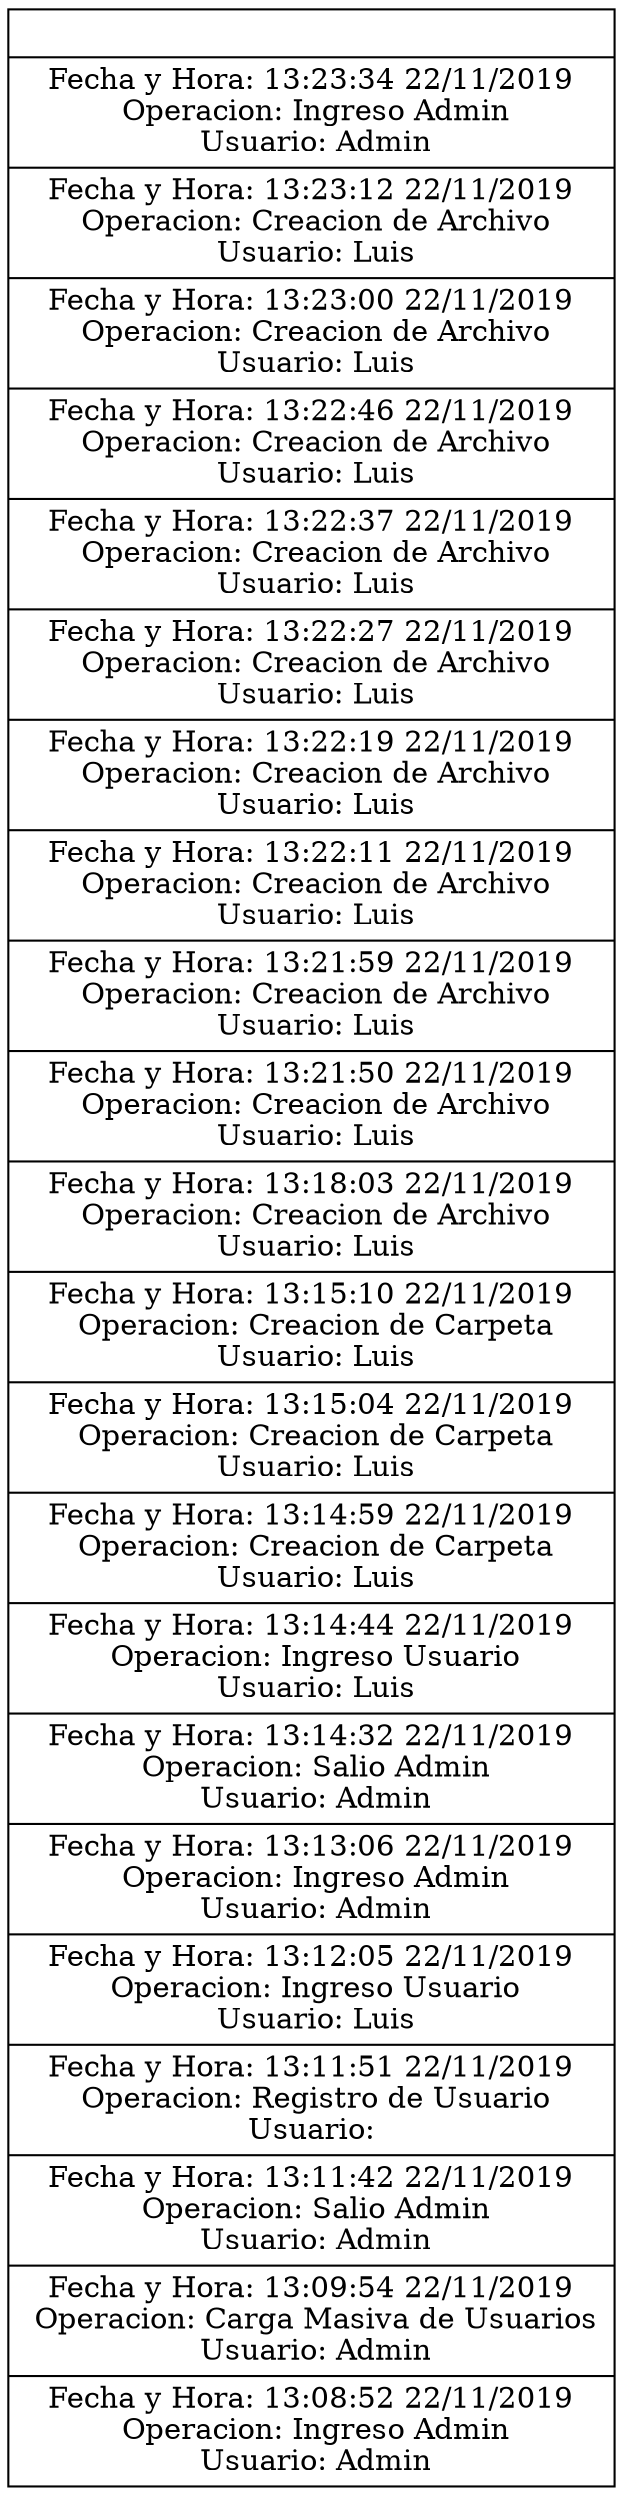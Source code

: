 digraph Eventos{
 node [shape=record];
 rankdir=LR;
 nodo0[label="|<0>Fecha y Hora: 13:23:34 22/11/2019\n Operacion: Ingreso Admin\n Usuario: Admin\n|<1>Fecha y Hora: 13:23:12 22/11/2019\n Operacion: Creacion de Archivo\n Usuario: Luis\n|<2>Fecha y Hora: 13:23:00 22/11/2019\n Operacion: Creacion de Archivo\n Usuario: Luis\n|<3>Fecha y Hora: 13:22:46 22/11/2019\n Operacion: Creacion de Archivo\n Usuario: Luis\n|<4>Fecha y Hora: 13:22:37 22/11/2019\n Operacion: Creacion de Archivo\n Usuario: Luis\n|<5>Fecha y Hora: 13:22:27 22/11/2019\n Operacion: Creacion de Archivo\n Usuario: Luis\n|<6>Fecha y Hora: 13:22:19 22/11/2019\n Operacion: Creacion de Archivo\n Usuario: Luis\n|<7>Fecha y Hora: 13:22:11 22/11/2019\n Operacion: Creacion de Archivo\n Usuario: Luis\n|<8>Fecha y Hora: 13:21:59 22/11/2019\n Operacion: Creacion de Archivo\n Usuario: Luis\n|<9>Fecha y Hora: 13:21:50 22/11/2019\n Operacion: Creacion de Archivo\n Usuario: Luis\n|<10>Fecha y Hora: 13:18:03 22/11/2019\n Operacion: Creacion de Archivo\n Usuario: Luis\n|<11>Fecha y Hora: 13:15:10 22/11/2019\n Operacion: Creacion de Carpeta\n Usuario: Luis\n|<12>Fecha y Hora: 13:15:04 22/11/2019\n Operacion: Creacion de Carpeta\n Usuario: Luis\n|<13>Fecha y Hora: 13:14:59 22/11/2019\n Operacion: Creacion de Carpeta\n Usuario: Luis\n|<14>Fecha y Hora: 13:14:44 22/11/2019\n Operacion: Ingreso Usuario\n Usuario: Luis\n|<15>Fecha y Hora: 13:14:32 22/11/2019\n Operacion: Salio Admin\n Usuario: Admin\n|<16>Fecha y Hora: 13:13:06 22/11/2019\n Operacion: Ingreso Admin\n Usuario: Admin\n|<17>Fecha y Hora: 13:12:05 22/11/2019\n Operacion: Ingreso Usuario\n Usuario: Luis\n|<18>Fecha y Hora: 13:11:51 22/11/2019\n Operacion: Registro de Usuario\n Usuario: \n|<19>Fecha y Hora: 13:11:42 22/11/2019\n Operacion: Salio Admin\n Usuario: Admin\n|<20>Fecha y Hora: 13:09:54 22/11/2019\n Operacion: Carga Masiva de Usuarios\n Usuario: Admin\n|<21>Fecha y Hora: 13:08:52 22/11/2019\n Operacion: Ingreso Admin\n Usuario: Admin\n"];
}

